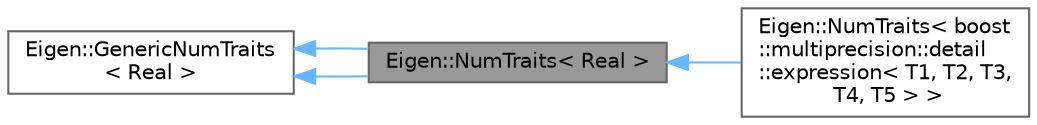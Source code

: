 digraph "Eigen::NumTraits&lt; Real &gt;"
{
 // LATEX_PDF_SIZE
  bgcolor="transparent";
  edge [fontname=Helvetica,fontsize=10,labelfontname=Helvetica,labelfontsize=10];
  node [fontname=Helvetica,fontsize=10,shape=box,height=0.2,width=0.4];
  rankdir="LR";
  Node1 [id="Node000001",label="Eigen::NumTraits\< Real \>",height=0.2,width=0.4,color="gray40", fillcolor="grey60", style="filled", fontcolor="black",tooltip=" "];
  Node2 -> Node1 [id="edge1_Node000001_Node000002",dir="back",color="steelblue1",style="solid",tooltip=" "];
  Node2 [id="Node000002",label="Eigen::GenericNumTraits\l\< Real \>",height=0.2,width=0.4,color="gray40", fillcolor="white", style="filled",URL="$struct_eigen_1_1_generic_num_traits.html",tooltip=" "];
  Node2 -> Node1 [id="edge2_Node000001_Node000002",dir="back",color="steelblue1",style="solid",tooltip=" "];
  Node1 -> Node3 [id="edge3_Node000001_Node000003",dir="back",color="steelblue1",style="solid",tooltip=" "];
  Node3 [id="Node000003",label="Eigen::NumTraits\< boost\l::multiprecision::detail\l::expression\< T1, T2, T3,\l T4, T5 \> \>",height=0.2,width=0.4,color="gray40", fillcolor="white", style="filled",URL="$struct_eigen_1_1_num_traits_3_01boost_1_1multiprecision_1_1detail_1_1expression_3_01_t1_00_01_t2de536fef90a65f9e6892d34a2e1ed34d.html",tooltip=" "];
}
